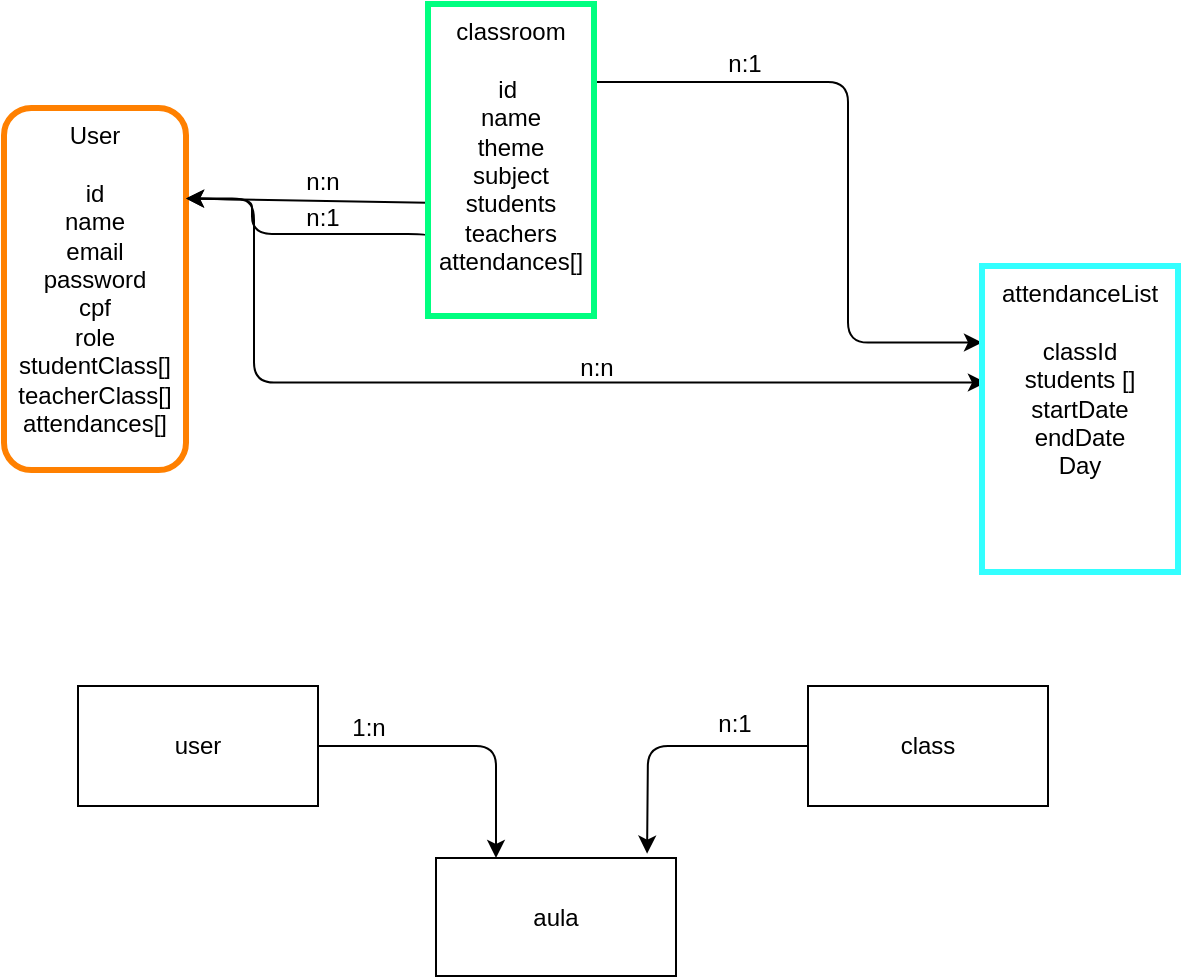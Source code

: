 <mxfile>
    <diagram id="4ihEnS65VXK1P4ysS8s4" name="Página-1">
        <mxGraphModel dx="292" dy="342" grid="0" gridSize="10" guides="1" tooltips="1" connect="1" arrows="1" fold="1" page="1" pageScale="1" pageWidth="827" pageHeight="1169" math="0" shadow="0">
            <root>
                <mxCell id="0"/>
                <mxCell id="1" parent="0"/>
                <mxCell id="13" style="edgeStyle=orthogonalEdgeStyle;html=1;exitX=1;exitY=0.25;exitDx=0;exitDy=0;entryX=0.02;entryY=0.381;entryDx=0;entryDy=0;entryPerimeter=0;" parent="1" source="2" target="10" edge="1">
                    <mxGeometry relative="1" as="geometry">
                        <Array as="points">
                            <mxPoint x="317" y="154"/>
                            <mxPoint x="341" y="154"/>
                            <mxPoint x="341" y="245"/>
                        </Array>
                    </mxGeometry>
                </mxCell>
                <mxCell id="2" value="User&lt;br&gt;&lt;br&gt;id&lt;br&gt;name&lt;br&gt;email&lt;br&gt;password&lt;br&gt;cpf&lt;br&gt;role&lt;br&gt;studentClass[]&lt;br&gt;teacherClass[]&lt;br&gt;attendances[]" style="rounded=1;whiteSpace=wrap;html=1;verticalAlign=top;strokeWidth=3;strokeColor=#FF8000;" parent="1" vertex="1">
                    <mxGeometry x="216" y="108" width="91" height="181" as="geometry"/>
                </mxCell>
                <mxCell id="4" style="edgeStyle=none;html=1;exitX=-0.003;exitY=0.637;exitDx=0;exitDy=0;entryX=1;entryY=0.25;entryDx=0;entryDy=0;exitPerimeter=0;" parent="1" source="3" target="2" edge="1">
                    <mxGeometry relative="1" as="geometry"/>
                </mxCell>
                <mxCell id="6" style="edgeStyle=orthogonalEdgeStyle;html=1;exitX=0;exitY=0.75;exitDx=0;exitDy=0;entryX=1;entryY=0.25;entryDx=0;entryDy=0;" parent="1" source="3" target="2" edge="1">
                    <mxGeometry relative="1" as="geometry">
                        <Array as="points">
                            <mxPoint x="340" y="171"/>
                            <mxPoint x="340" y="154"/>
                        </Array>
                    </mxGeometry>
                </mxCell>
                <mxCell id="11" style="edgeStyle=orthogonalEdgeStyle;html=1;exitX=1;exitY=0.25;exitDx=0;exitDy=0;entryX=0;entryY=0.25;entryDx=0;entryDy=0;" parent="1" source="3" target="10" edge="1">
                    <mxGeometry relative="1" as="geometry">
                        <Array as="points">
                            <mxPoint x="638" y="95"/>
                            <mxPoint x="638" y="225"/>
                        </Array>
                    </mxGeometry>
                </mxCell>
                <mxCell id="3" value="classroom&lt;br&gt;&lt;br&gt;id&amp;nbsp;&lt;br&gt;name&lt;br&gt;theme&lt;br&gt;subject&lt;br&gt;students&lt;br&gt;teachers&lt;br&gt;attendances[]" style="whiteSpace=wrap;html=1;strokeColor=#00FF80;strokeWidth=3;verticalAlign=top;" parent="1" vertex="1">
                    <mxGeometry x="428" y="56" width="83" height="156" as="geometry"/>
                </mxCell>
                <mxCell id="5" value="n:n" style="text;html=1;align=center;verticalAlign=middle;resizable=0;points=[];autosize=1;strokeColor=none;fillColor=none;" parent="1" vertex="1">
                    <mxGeometry x="361" y="136" width="27" height="18" as="geometry"/>
                </mxCell>
                <mxCell id="7" value="n:1" style="text;html=1;align=center;verticalAlign=middle;resizable=0;points=[];autosize=1;strokeColor=none;fillColor=none;" parent="1" vertex="1">
                    <mxGeometry x="361" y="154" width="27" height="18" as="geometry"/>
                </mxCell>
                <mxCell id="10" value="attendanceList&lt;br&gt;&lt;br&gt;classId&lt;br&gt;students []&lt;br&gt;startDate&lt;br&gt;endDate&lt;br&gt;Day" style="whiteSpace=wrap;html=1;strokeColor=#33FFFF;strokeWidth=3;verticalAlign=top;" parent="1" vertex="1">
                    <mxGeometry x="705" y="187" width="98" height="153" as="geometry"/>
                </mxCell>
                <mxCell id="12" value="n:1" style="text;html=1;align=center;verticalAlign=middle;resizable=0;points=[];autosize=1;strokeColor=none;fillColor=none;" parent="1" vertex="1">
                    <mxGeometry x="572" y="77" width="27" height="18" as="geometry"/>
                </mxCell>
                <mxCell id="15" value="n:n" style="text;html=1;align=center;verticalAlign=middle;resizable=0;points=[];autosize=1;strokeColor=none;fillColor=none;" parent="1" vertex="1">
                    <mxGeometry x="498" y="229" width="27" height="18" as="geometry"/>
                </mxCell>
                <mxCell id="19" style="edgeStyle=orthogonalEdgeStyle;html=1;exitX=1;exitY=0.5;exitDx=0;exitDy=0;entryX=0.25;entryY=0;entryDx=0;entryDy=0;" parent="1" source="16" target="18" edge="1">
                    <mxGeometry relative="1" as="geometry"/>
                </mxCell>
                <mxCell id="16" value="user" style="whiteSpace=wrap;html=1;" parent="1" vertex="1">
                    <mxGeometry x="253" y="397" width="120" height="60" as="geometry"/>
                </mxCell>
                <mxCell id="20" style="edgeStyle=orthogonalEdgeStyle;html=1;exitX=0;exitY=0.5;exitDx=0;exitDy=0;" parent="1" source="17" edge="1">
                    <mxGeometry relative="1" as="geometry">
                        <mxPoint x="537.533" y="480.817" as="targetPoint"/>
                    </mxGeometry>
                </mxCell>
                <mxCell id="17" value="class" style="whiteSpace=wrap;html=1;" parent="1" vertex="1">
                    <mxGeometry x="618" y="397" width="120" height="60" as="geometry"/>
                </mxCell>
                <mxCell id="18" value="aula&lt;br&gt;" style="whiteSpace=wrap;html=1;" parent="1" vertex="1">
                    <mxGeometry x="432" y="483" width="120" height="59" as="geometry"/>
                </mxCell>
                <mxCell id="21" value="1:n" style="text;html=1;align=center;verticalAlign=middle;resizable=0;points=[];autosize=1;strokeColor=none;fillColor=none;" parent="1" vertex="1">
                    <mxGeometry x="384" y="409" width="27" height="18" as="geometry"/>
                </mxCell>
                <mxCell id="22" value="n:1" style="text;html=1;align=center;verticalAlign=middle;resizable=0;points=[];autosize=1;strokeColor=none;fillColor=none;" parent="1" vertex="1">
                    <mxGeometry x="567" y="407" width="27" height="18" as="geometry"/>
                </mxCell>
            </root>
        </mxGraphModel>
    </diagram>
</mxfile>